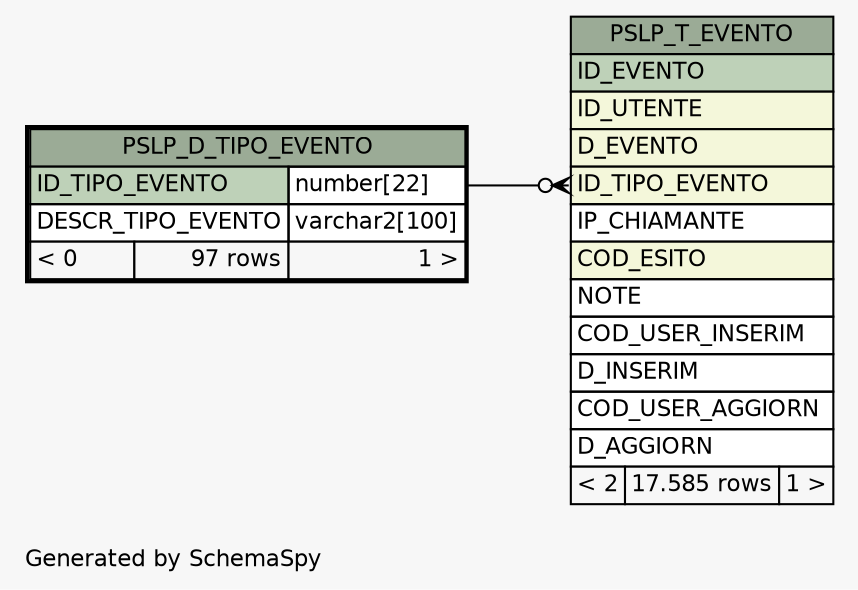 // dot 2.38.0 on Windows 10 10.0
// SchemaSpy rev 590
digraph "oneDegreeRelationshipsDiagram" {
  graph [
    rankdir="RL"
    bgcolor="#f7f7f7"
    label="\nGenerated by SchemaSpy"
    labeljust="l"
    nodesep="0.18"
    ranksep="0.46"
    fontname="Helvetica"
    fontsize="11"
  ];
  node [
    fontname="Helvetica"
    fontsize="11"
    shape="plaintext"
  ];
  edge [
    arrowsize="0.8"
  ];
  "PSLP_T_EVENTO":"ID_TIPO_EVENTO":w -> "PSLP_D_TIPO_EVENTO":"ID_TIPO_EVENTO.type":e [arrowhead=none dir=back arrowtail=crowodot];
  "PSLP_D_TIPO_EVENTO" [
    label=<
    <TABLE BORDER="2" CELLBORDER="1" CELLSPACING="0" BGCOLOR="#ffffff">
      <TR><TD COLSPAN="3" BGCOLOR="#9bab96" ALIGN="CENTER">PSLP_D_TIPO_EVENTO</TD></TR>
      <TR><TD PORT="ID_TIPO_EVENTO" COLSPAN="2" BGCOLOR="#bed1b8" ALIGN="LEFT">ID_TIPO_EVENTO</TD><TD PORT="ID_TIPO_EVENTO.type" ALIGN="LEFT">number[22]</TD></TR>
      <TR><TD PORT="DESCR_TIPO_EVENTO" COLSPAN="2" ALIGN="LEFT">DESCR_TIPO_EVENTO</TD><TD PORT="DESCR_TIPO_EVENTO.type" ALIGN="LEFT">varchar2[100]</TD></TR>
      <TR><TD ALIGN="LEFT" BGCOLOR="#f7f7f7">&lt; 0</TD><TD ALIGN="RIGHT" BGCOLOR="#f7f7f7">97 rows</TD><TD ALIGN="RIGHT" BGCOLOR="#f7f7f7">1 &gt;</TD></TR>
    </TABLE>>
    URL="PSLP_D_TIPO_EVENTO.html"
    tooltip="PSLP_D_TIPO_EVENTO"
  ];
  "PSLP_T_EVENTO" [
    label=<
    <TABLE BORDER="0" CELLBORDER="1" CELLSPACING="0" BGCOLOR="#ffffff">
      <TR><TD COLSPAN="3" BGCOLOR="#9bab96" ALIGN="CENTER">PSLP_T_EVENTO</TD></TR>
      <TR><TD PORT="ID_EVENTO" COLSPAN="3" BGCOLOR="#bed1b8" ALIGN="LEFT">ID_EVENTO</TD></TR>
      <TR><TD PORT="ID_UTENTE" COLSPAN="3" BGCOLOR="#f4f7da" ALIGN="LEFT">ID_UTENTE</TD></TR>
      <TR><TD PORT="D_EVENTO" COLSPAN="3" BGCOLOR="#f4f7da" ALIGN="LEFT">D_EVENTO</TD></TR>
      <TR><TD PORT="ID_TIPO_EVENTO" COLSPAN="3" BGCOLOR="#f4f7da" ALIGN="LEFT">ID_TIPO_EVENTO</TD></TR>
      <TR><TD PORT="IP_CHIAMANTE" COLSPAN="3" ALIGN="LEFT">IP_CHIAMANTE</TD></TR>
      <TR><TD PORT="COD_ESITO" COLSPAN="3" BGCOLOR="#f4f7da" ALIGN="LEFT">COD_ESITO</TD></TR>
      <TR><TD PORT="NOTE" COLSPAN="3" ALIGN="LEFT">NOTE</TD></TR>
      <TR><TD PORT="COD_USER_INSERIM" COLSPAN="3" ALIGN="LEFT">COD_USER_INSERIM</TD></TR>
      <TR><TD PORT="D_INSERIM" COLSPAN="3" ALIGN="LEFT">D_INSERIM</TD></TR>
      <TR><TD PORT="COD_USER_AGGIORN" COLSPAN="3" ALIGN="LEFT">COD_USER_AGGIORN</TD></TR>
      <TR><TD PORT="D_AGGIORN" COLSPAN="3" ALIGN="LEFT">D_AGGIORN</TD></TR>
      <TR><TD ALIGN="LEFT" BGCOLOR="#f7f7f7">&lt; 2</TD><TD ALIGN="RIGHT" BGCOLOR="#f7f7f7">17.585 rows</TD><TD ALIGN="RIGHT" BGCOLOR="#f7f7f7">1 &gt;</TD></TR>
    </TABLE>>
    URL="PSLP_T_EVENTO.html"
    tooltip="PSLP_T_EVENTO"
  ];
}
